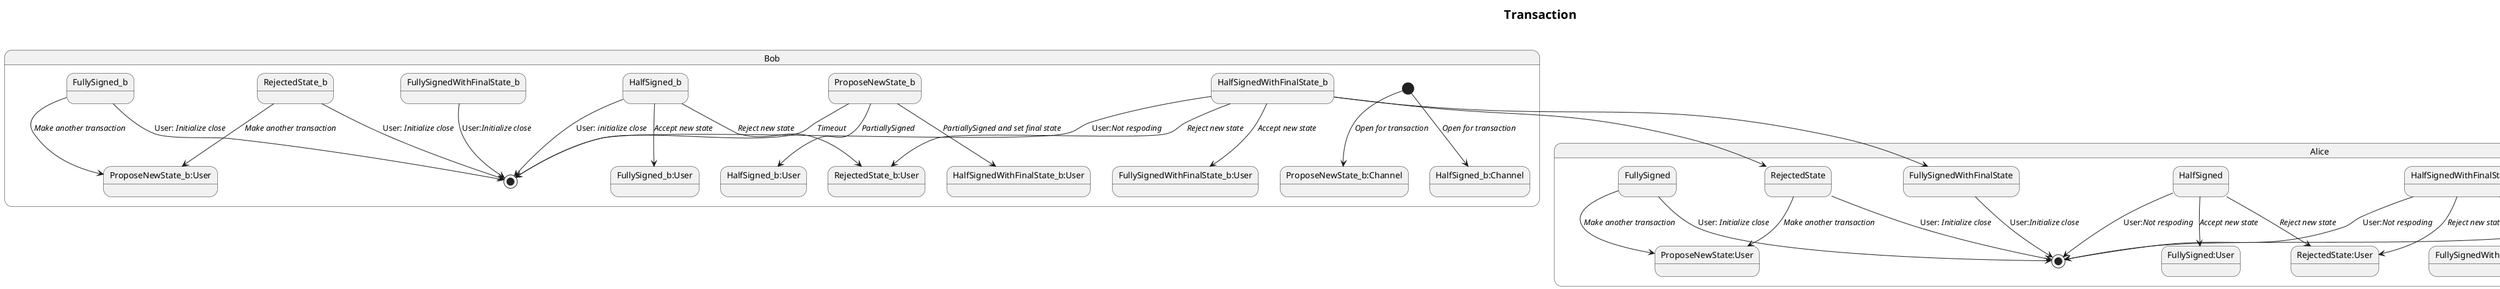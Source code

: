 @startuml sub_state_machine_transaction

title Transaction\n

skinparam {
    TitleFontSize 20
    ClassFontSize 14
    DefaultTextAlignment left
    LegendFontSize 12
    LegendBackgroundColor LightGrey
    LegendBorderColor White
}

state Alice{
[*]-->ProposeNewState:Channel: //Open for transaction//
[*]-->HalfSigned:Channel: //Open for transaction//
ProposeNewState-->HalfSigned:User: //PartiallySigned//
ProposeNewState-->HalfSignedWithFinalState:User://PartiallySigned and set final state//
HalfSigned-->FullySigned:User: //Accept new state//
HalfSignedWithFinalState-->FullySignedWithFinalState:User://Accept new state//
HalfSigned-->RejectedState:User: //Reject new state//
HalfSignedWithFinalState-->RejectedState:User: //Reject new state//
HalfSignedWithFinalState-->[*]:User://Not respoding//
FullySignedWithFinalState-->[*]:User://Initialize close//
RejectedState-->ProposeNewState:User: //Make another transaction//
FullySigned-->ProposeNewState:User: //Make another transaction//
RejectedState-->[*]:User: //Initialize close// 
ProposeNewState-->[*]://Timeout//

HalfSigned-->[*]:User://Not respoding//
FullySigned-->[*]:User: //Initialize close//
}

state Bob{
[*]-->ProposeNewState_b:Channel: //Open for transaction//
[*]-->HalfSigned_b:Channel: //Open for transaction//
ProposeNewState_b-->HalfSigned_b:User: //PartiallySigned//
ProposeNewState_b-->HalfSignedWithFinalState_b:User://PartiallySigned and set final state//
HalfSigned_b-->FullySigned_b:User: //Accept new state//
HalfSignedWithFinalState_b-->FullySignedWithFinalState_b:User://Accept new state//
HalfSigned_b-->RejectedState_b:User: //Reject new state//
HalfSignedWithFinalState_b-->RejectedState_b:User: //Reject new state//
HalfSignedWithFinalState_b-->[*]:User://Not respoding//
FullySignedWithFinalState_b-->[*]:User://Initialize close// 
RejectedState_b-->ProposeNewState_b:User: //Make another transaction//
FullySigned_b-->ProposeNewState_b:User: //Make another transaction//
RejectedState_b-->[*]:User: //Initialize close// 
ProposeNewState_b-->[*]://Timeout//

HalfSigned_b-->[*]:User: //initialize close //
FullySigned_b-->[*]:User: //Initialize close //

}

HalfSignedWithFinalState_b-->FullySignedWithFinalState
HalfSignedWithFinalState_b-->RejectedState

@enduml